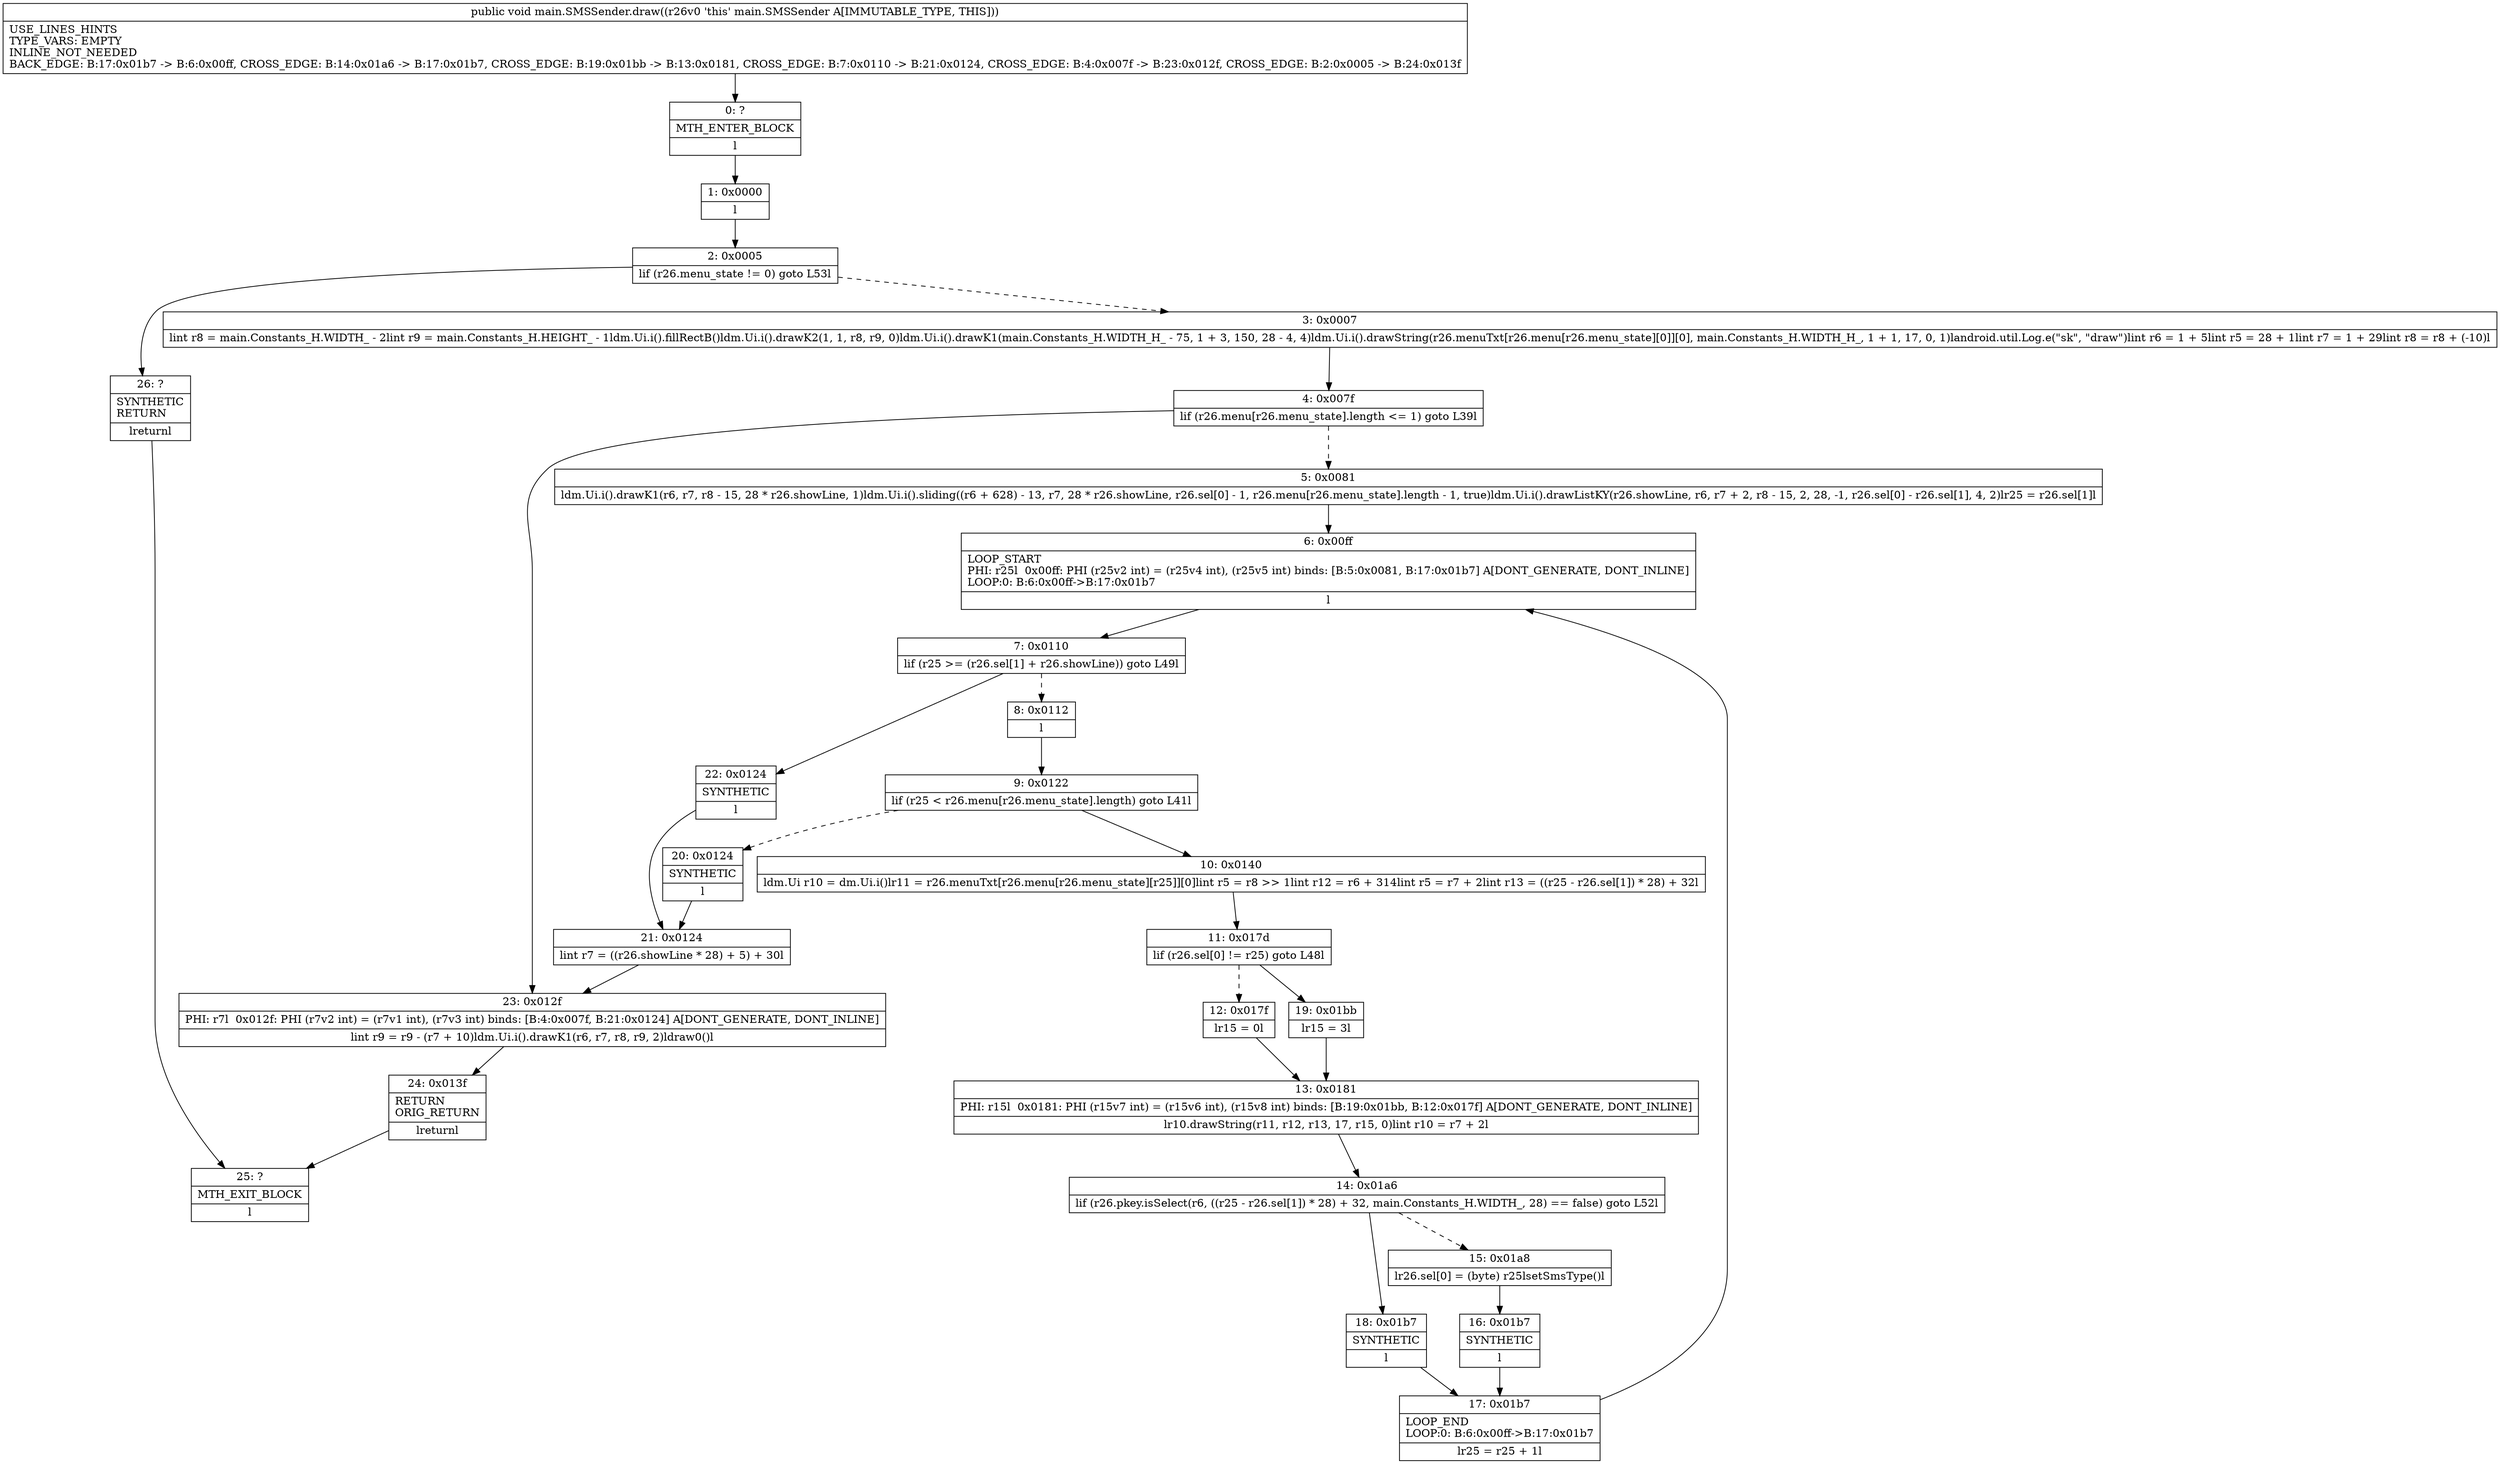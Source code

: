 digraph "CFG formain.SMSSender.draw()V" {
Node_0 [shape=record,label="{0\:\ ?|MTH_ENTER_BLOCK\l|l}"];
Node_1 [shape=record,label="{1\:\ 0x0000|l}"];
Node_2 [shape=record,label="{2\:\ 0x0005|lif (r26.menu_state != 0) goto L53l}"];
Node_3 [shape=record,label="{3\:\ 0x0007|lint r8 = main.Constants_H.WIDTH_ \- 2lint r9 = main.Constants_H.HEIGHT_ \- 1ldm.Ui.i().fillRectB()ldm.Ui.i().drawK2(1, 1, r8, r9, 0)ldm.Ui.i().drawK1(main.Constants_H.WIDTH_H_ \- 75, 1 + 3, 150, 28 \- 4, 4)ldm.Ui.i().drawString(r26.menuTxt[r26.menu[r26.menu_state][0]][0], main.Constants_H.WIDTH_H_, 1 + 1, 17, 0, 1)landroid.util.Log.e(\"sk\", \"draw\")lint r6 = 1 + 5lint r5 = 28 + 1lint r7 = 1 + 29lint r8 = r8 + (\-10)l}"];
Node_4 [shape=record,label="{4\:\ 0x007f|lif (r26.menu[r26.menu_state].length \<= 1) goto L39l}"];
Node_5 [shape=record,label="{5\:\ 0x0081|ldm.Ui.i().drawK1(r6, r7, r8 \- 15, 28 * r26.showLine, 1)ldm.Ui.i().sliding((r6 + 628) \- 13, r7, 28 * r26.showLine, r26.sel[0] \- 1, r26.menu[r26.menu_state].length \- 1, true)ldm.Ui.i().drawListKY(r26.showLine, r6, r7 + 2, r8 \- 15, 2, 28, \-1, r26.sel[0] \- r26.sel[1], 4, 2)lr25 = r26.sel[1]l}"];
Node_6 [shape=record,label="{6\:\ 0x00ff|LOOP_START\lPHI: r25l  0x00ff: PHI (r25v2 int) = (r25v4 int), (r25v5 int) binds: [B:5:0x0081, B:17:0x01b7] A[DONT_GENERATE, DONT_INLINE]\lLOOP:0: B:6:0x00ff\-\>B:17:0x01b7\l|l}"];
Node_7 [shape=record,label="{7\:\ 0x0110|lif (r25 \>= (r26.sel[1] + r26.showLine)) goto L49l}"];
Node_8 [shape=record,label="{8\:\ 0x0112|l}"];
Node_9 [shape=record,label="{9\:\ 0x0122|lif (r25 \< r26.menu[r26.menu_state].length) goto L41l}"];
Node_10 [shape=record,label="{10\:\ 0x0140|ldm.Ui r10 = dm.Ui.i()lr11 = r26.menuTxt[r26.menu[r26.menu_state][r25]][0]lint r5 = r8 \>\> 1lint r12 = r6 + 314lint r5 = r7 + 2lint r13 = ((r25 \- r26.sel[1]) * 28) + 32l}"];
Node_11 [shape=record,label="{11\:\ 0x017d|lif (r26.sel[0] != r25) goto L48l}"];
Node_12 [shape=record,label="{12\:\ 0x017f|lr15 = 0l}"];
Node_13 [shape=record,label="{13\:\ 0x0181|PHI: r15l  0x0181: PHI (r15v7 int) = (r15v6 int), (r15v8 int) binds: [B:19:0x01bb, B:12:0x017f] A[DONT_GENERATE, DONT_INLINE]\l|lr10.drawString(r11, r12, r13, 17, r15, 0)lint r10 = r7 + 2l}"];
Node_14 [shape=record,label="{14\:\ 0x01a6|lif (r26.pkey.isSelect(r6, ((r25 \- r26.sel[1]) * 28) + 32, main.Constants_H.WIDTH_, 28) == false) goto L52l}"];
Node_15 [shape=record,label="{15\:\ 0x01a8|lr26.sel[0] = (byte) r25lsetSmsType()l}"];
Node_16 [shape=record,label="{16\:\ 0x01b7|SYNTHETIC\l|l}"];
Node_17 [shape=record,label="{17\:\ 0x01b7|LOOP_END\lLOOP:0: B:6:0x00ff\-\>B:17:0x01b7\l|lr25 = r25 + 1l}"];
Node_18 [shape=record,label="{18\:\ 0x01b7|SYNTHETIC\l|l}"];
Node_19 [shape=record,label="{19\:\ 0x01bb|lr15 = 3l}"];
Node_20 [shape=record,label="{20\:\ 0x0124|SYNTHETIC\l|l}"];
Node_21 [shape=record,label="{21\:\ 0x0124|lint r7 = ((r26.showLine * 28) + 5) + 30l}"];
Node_22 [shape=record,label="{22\:\ 0x0124|SYNTHETIC\l|l}"];
Node_23 [shape=record,label="{23\:\ 0x012f|PHI: r7l  0x012f: PHI (r7v2 int) = (r7v1 int), (r7v3 int) binds: [B:4:0x007f, B:21:0x0124] A[DONT_GENERATE, DONT_INLINE]\l|lint r9 = r9 \- (r7 + 10)ldm.Ui.i().drawK1(r6, r7, r8, r9, 2)ldraw0()l}"];
Node_24 [shape=record,label="{24\:\ 0x013f|RETURN\lORIG_RETURN\l|lreturnl}"];
Node_25 [shape=record,label="{25\:\ ?|MTH_EXIT_BLOCK\l|l}"];
Node_26 [shape=record,label="{26\:\ ?|SYNTHETIC\lRETURN\l|lreturnl}"];
MethodNode[shape=record,label="{public void main.SMSSender.draw((r26v0 'this' main.SMSSender A[IMMUTABLE_TYPE, THIS]))  | USE_LINES_HINTS\lTYPE_VARS: EMPTY\lINLINE_NOT_NEEDED\lBACK_EDGE: B:17:0x01b7 \-\> B:6:0x00ff, CROSS_EDGE: B:14:0x01a6 \-\> B:17:0x01b7, CROSS_EDGE: B:19:0x01bb \-\> B:13:0x0181, CROSS_EDGE: B:7:0x0110 \-\> B:21:0x0124, CROSS_EDGE: B:4:0x007f \-\> B:23:0x012f, CROSS_EDGE: B:2:0x0005 \-\> B:24:0x013f\l}"];
MethodNode -> Node_0;
Node_0 -> Node_1;
Node_1 -> Node_2;
Node_2 -> Node_3[style=dashed];
Node_2 -> Node_26;
Node_3 -> Node_4;
Node_4 -> Node_5[style=dashed];
Node_4 -> Node_23;
Node_5 -> Node_6;
Node_6 -> Node_7;
Node_7 -> Node_8[style=dashed];
Node_7 -> Node_22;
Node_8 -> Node_9;
Node_9 -> Node_10;
Node_9 -> Node_20[style=dashed];
Node_10 -> Node_11;
Node_11 -> Node_12[style=dashed];
Node_11 -> Node_19;
Node_12 -> Node_13;
Node_13 -> Node_14;
Node_14 -> Node_15[style=dashed];
Node_14 -> Node_18;
Node_15 -> Node_16;
Node_16 -> Node_17;
Node_17 -> Node_6;
Node_18 -> Node_17;
Node_19 -> Node_13;
Node_20 -> Node_21;
Node_21 -> Node_23;
Node_22 -> Node_21;
Node_23 -> Node_24;
Node_24 -> Node_25;
Node_26 -> Node_25;
}

